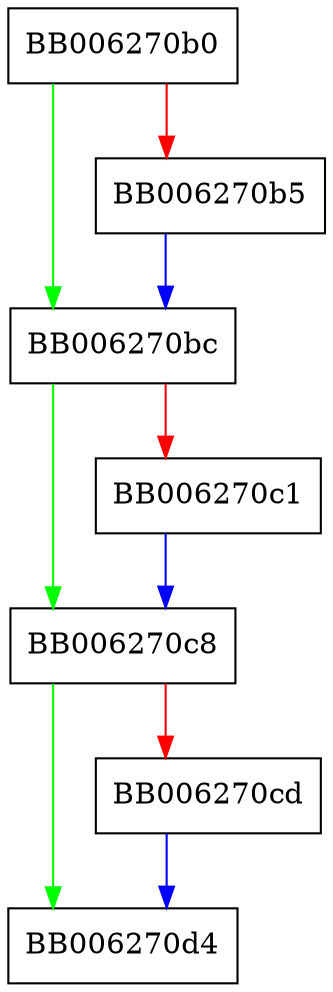 digraph PKCS7_SIGNER_INFO_get0_algs {
  node [shape="box"];
  graph [splines=ortho];
  BB006270b0 -> BB006270bc [color="green"];
  BB006270b0 -> BB006270b5 [color="red"];
  BB006270b5 -> BB006270bc [color="blue"];
  BB006270bc -> BB006270c8 [color="green"];
  BB006270bc -> BB006270c1 [color="red"];
  BB006270c1 -> BB006270c8 [color="blue"];
  BB006270c8 -> BB006270d4 [color="green"];
  BB006270c8 -> BB006270cd [color="red"];
  BB006270cd -> BB006270d4 [color="blue"];
}